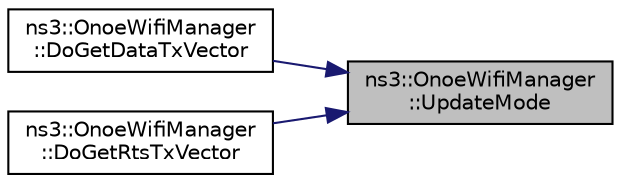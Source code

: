 digraph "ns3::OnoeWifiManager::UpdateMode"
{
 // LATEX_PDF_SIZE
  edge [fontname="Helvetica",fontsize="10",labelfontname="Helvetica",labelfontsize="10"];
  node [fontname="Helvetica",fontsize="10",shape=record];
  rankdir="RL";
  Node1 [label="ns3::OnoeWifiManager\l::UpdateMode",height=0.2,width=0.4,color="black", fillcolor="grey75", style="filled", fontcolor="black",tooltip="Update the mode."];
  Node1 -> Node2 [dir="back",color="midnightblue",fontsize="10",style="solid",fontname="Helvetica"];
  Node2 [label="ns3::OnoeWifiManager\l::DoGetDataTxVector",height=0.2,width=0.4,color="black", fillcolor="white", style="filled",URL="$classns3_1_1_onoe_wifi_manager.html#a58c4d341696639d4b0ea618275461da4",tooltip=" "];
  Node1 -> Node3 [dir="back",color="midnightblue",fontsize="10",style="solid",fontname="Helvetica"];
  Node3 [label="ns3::OnoeWifiManager\l::DoGetRtsTxVector",height=0.2,width=0.4,color="black", fillcolor="white", style="filled",URL="$classns3_1_1_onoe_wifi_manager.html#a235403aacb2b69d019b23a86263623d7",tooltip=" "];
}
